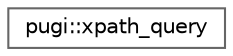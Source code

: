 digraph "类继承关系图"
{
 // INTERACTIVE_SVG=YES
 // LATEX_PDF_SIZE
  bgcolor="transparent";
  edge [fontname=Helvetica,fontsize=10,labelfontname=Helvetica,labelfontsize=10];
  node [fontname=Helvetica,fontsize=10,shape=box,height=0.2,width=0.4];
  rankdir="LR";
  Node0 [id="Node000000",label="pugi::xpath_query",height=0.2,width=0.4,color="grey40", fillcolor="white", style="filled",URL="$d7/d38/classpugi_1_1xpath__query.html",tooltip=" "];
}
